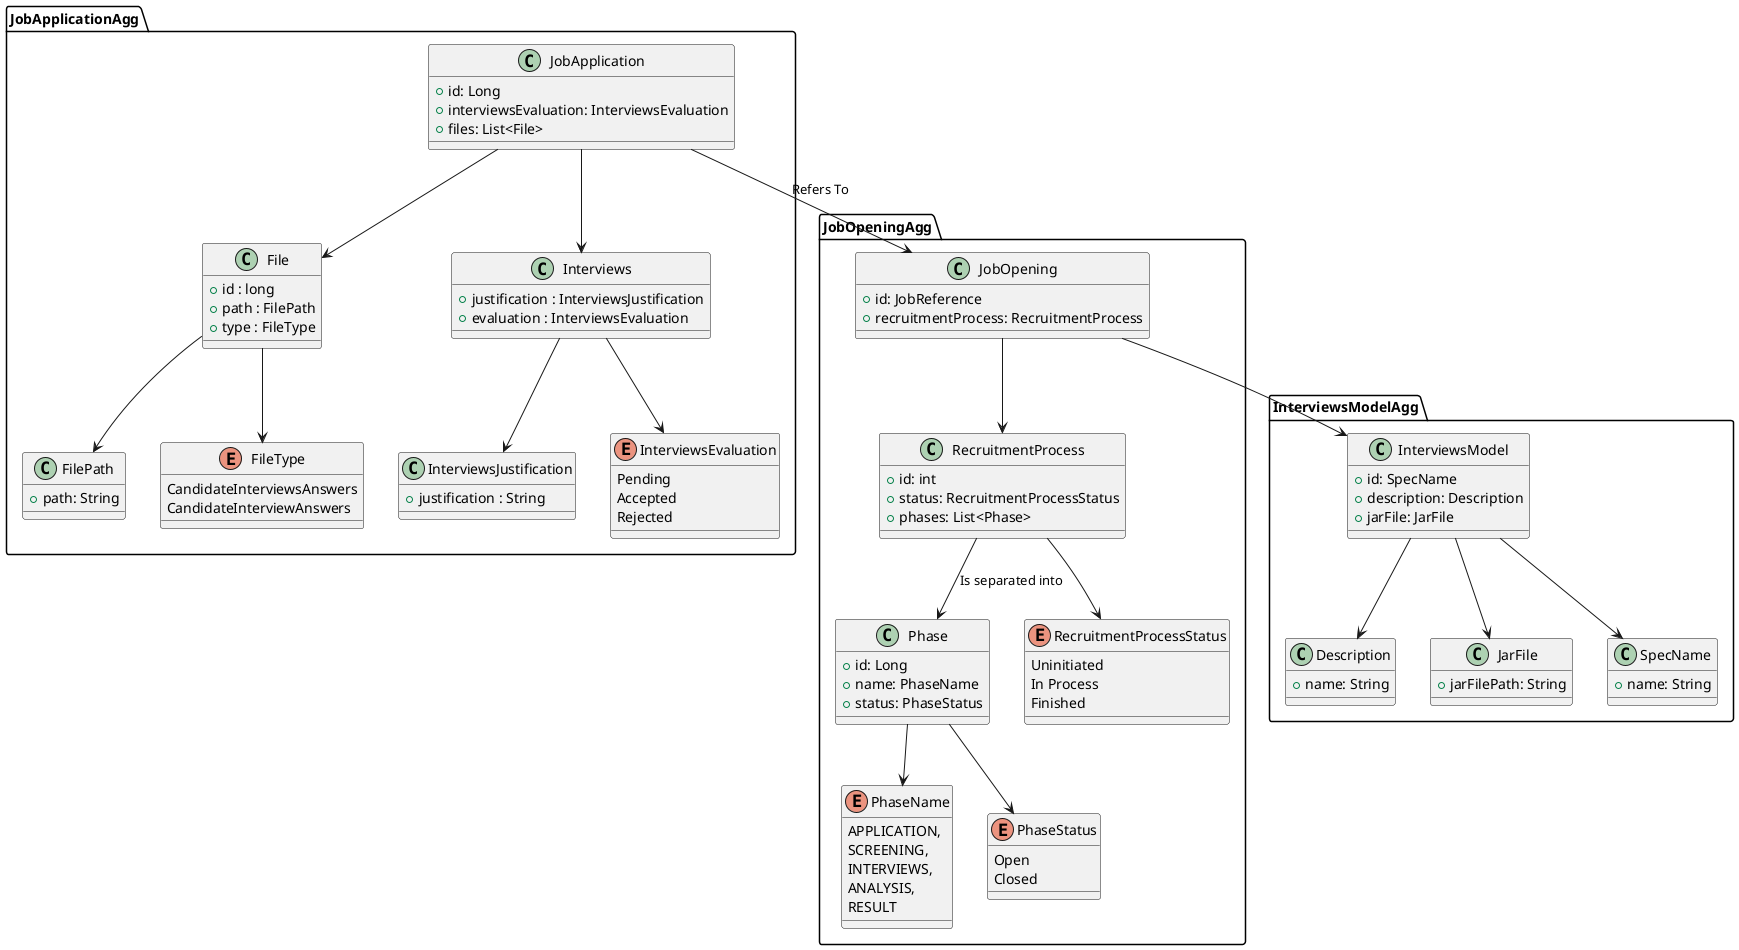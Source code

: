 @startuml DomainModel
package InterviewsModelAgg {

    class InterviewsModel {
        +id: SpecName
        +description: Description
        +jarFile: JarFile
    }

    class Description {
        +name: String
    }

    class JarFile {
        + jarFilePath: String
    }
    class SpecName {
        +name: String
    }

    InterviewsModel --> Description
    InterviewsModel --> JarFile
    InterviewsModel --> SpecName

}
package JobApplicationAgg {
    class JobApplication {
        +id: Long
        +interviewsEvaluation: InterviewsEvaluation
        +files: List<File>
    }

    class File
    {
        +id : long
        +path : FilePath
        +type : FileType
    }

    class FilePath {
        +path: String
    }

    enum FileType
    {
        CandidateInterviewsAnswers
        CandidateInterviewAnswers
    }

    class Interviews
    {
        +justification : InterviewsJustification
        +evaluation : InterviewsEvaluation
    }

    class InterviewsJustification
    {
        +justification : String
    }

    enum InterviewsEvaluation {
        Pending
        Accepted
        Rejected
    }
    JobApplication --> Interviews
    JobApplication --> File

    Interviews --> InterviewsJustification
    Interviews --> InterviewsEvaluation

    File --> FilePath
    File --> FileType
}
package JobOpeningAgg {

    class JobOpening {
        +id: JobReference
        +recruitmentProcess: RecruitmentProcess
    }
    class RecruitmentProcess {
        +id: int
        +status: RecruitmentProcessStatus
        +phases: List<Phase>
    }

    class Phase {
        +id: Long
        +name: PhaseName
        +status: PhaseStatus
    }

    enum PhaseName {
            APPLICATION,
            SCREENING,
            INTERVIEWS,
            ANALYSIS,
            RESULT
    }

    enum PhaseStatus {
        Open
        Closed
    }

    enum RecruitmentProcessStatus {
        Uninitiated
        In Process
        Finished
    }

    JobOpening --> RecruitmentProcess
    RecruitmentProcess --> RecruitmentProcessStatus
    RecruitmentProcess --> Phase : "Is separated into"
    Phase --> PhaseName
    Phase --> PhaseStatus
}

JobOpening --> InterviewsModel
JobApplication --> JobOpening : Refers To
@enduml
